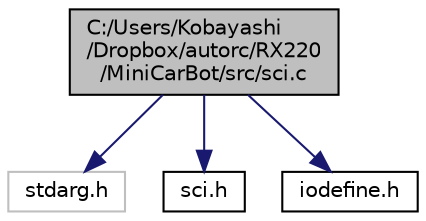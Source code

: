 digraph "C:/Users/Kobayashi/Dropbox/autorc/RX220/MiniCarBot/src/sci.c"
{
 // LATEX_PDF_SIZE
  edge [fontname="Helvetica",fontsize="10",labelfontname="Helvetica",labelfontsize="10"];
  node [fontname="Helvetica",fontsize="10",shape=record];
  Node1 [label="C:/Users/Kobayashi\l/Dropbox/autorc/RX220\l/MiniCarBot/src/sci.c",height=0.2,width=0.4,color="black", fillcolor="grey75", style="filled", fontcolor="black",tooltip=" "];
  Node1 -> Node2 [color="midnightblue",fontsize="10",style="solid",fontname="Helvetica"];
  Node2 [label="stdarg.h",height=0.2,width=0.4,color="grey75", fillcolor="white", style="filled",tooltip=" "];
  Node1 -> Node3 [color="midnightblue",fontsize="10",style="solid",fontname="Helvetica"];
  Node3 [label="sci.h",height=0.2,width=0.4,color="black", fillcolor="white", style="filled",URL="$sci_8h.html",tooltip="RS232によるシリアル通信。RX220からの出力のみ実装"];
  Node1 -> Node4 [color="midnightblue",fontsize="10",style="solid",fontname="Helvetica"];
  Node4 [label="iodefine.h",height=0.2,width=0.4,color="black", fillcolor="white", style="filled",URL="$iodefine_8h.html",tooltip=" "];
}
